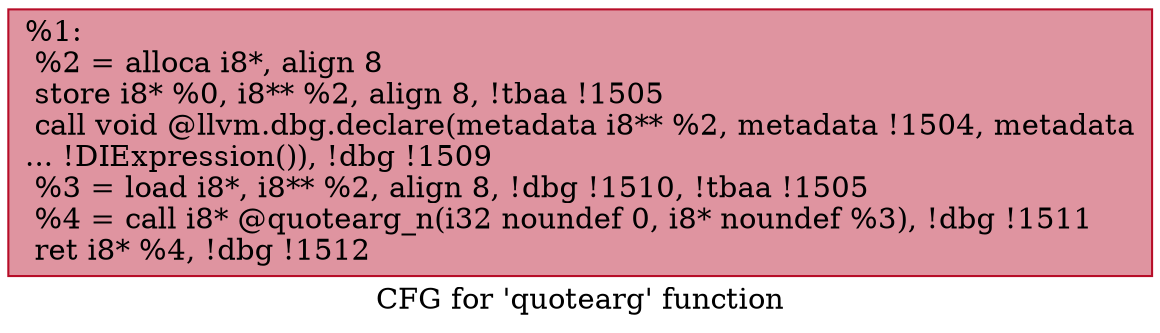 digraph "CFG for 'quotearg' function" {
	label="CFG for 'quotearg' function";

	Node0x15dbf50 [shape=record,color="#b70d28ff", style=filled, fillcolor="#b70d2870",label="{%1:\l  %2 = alloca i8*, align 8\l  store i8* %0, i8** %2, align 8, !tbaa !1505\l  call void @llvm.dbg.declare(metadata i8** %2, metadata !1504, metadata\l... !DIExpression()), !dbg !1509\l  %3 = load i8*, i8** %2, align 8, !dbg !1510, !tbaa !1505\l  %4 = call i8* @quotearg_n(i32 noundef 0, i8* noundef %3), !dbg !1511\l  ret i8* %4, !dbg !1512\l}"];
}
